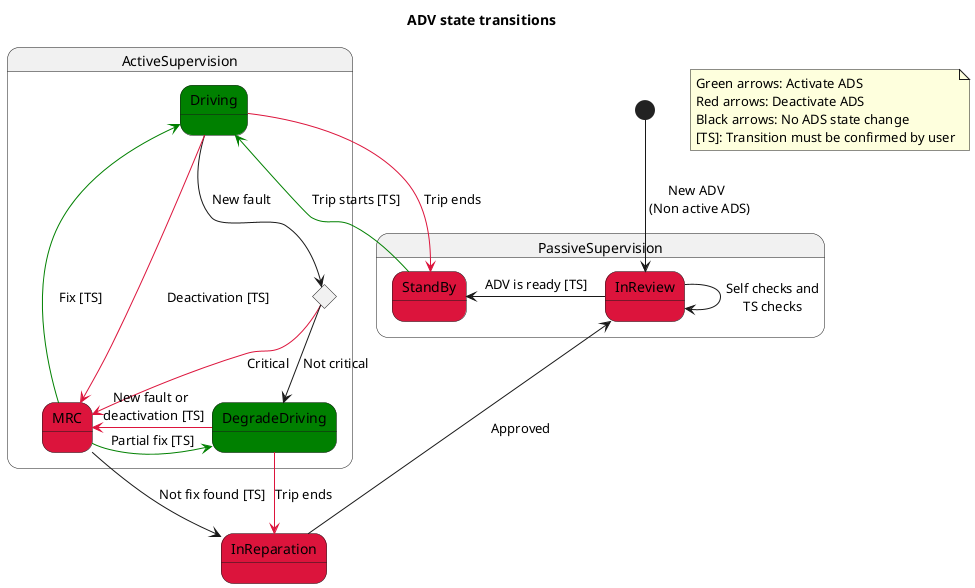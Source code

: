 @startuml
!$ACTIVE_COLOR= "#Green"
!$NOT_ACTIVE_COLOR= "#Crimson"
title ADV state transitions
skinparam ConditionEndStyle hline

' States
state InReparation $NOT_ACTIVE_COLOR

state PassiveSupervision {
    state InPreparation as "InReview" $NOT_ACTIVE_COLOR

    ' Car has no problems and is ready to be used
    state "StandBy" as Ready $NOT_ACTIVE_COLOR
}

state ActiveSupervision {
    ' Car is on an active trip, driving with normal conditions
    state "Driving" as Driving $ACTIVE_COLOR

    ' Car is on an active trip with problems that doesn't prevent DDT
    state DegradeDriving $ACTIVE_COLOR

    ' Decision state
    state IsCriticalFault <<choice>> 

    ' Car standing still, very attentive to external factors, waiting to resume trip once a TS approval
    state MRC $NOT_ACTIVE_COLOR
}


' Transitions
[*] --> InPreparation : New ADV \n (Non active ADS)
InPreparation -> Ready : ADV is ready [TS]
InPreparation -> InPreparation: Self checks and\nTS checks
Ready -[$ACTIVE_COLOR]> Driving : Trip starts [TS]
Driving -[$NOT_ACTIVE_COLOR]-> Ready : Trip ends
Driving --> IsCriticalFault : New fault
Driving -[$NOT_ACTIVE_COLOR]-> MRC: Deactivation [TS]
IsCriticalFault -[$NOT_ACTIVE_COLOR]-> MRC : Critical
IsCriticalFault --> DegradeDriving : Not critical
DegradeDriving -[$NOT_ACTIVE_COLOR]-> InReparation : Trip ends
InReparation --> InPreparation : Approved
MRC -[$ACTIVE_COLOR]-> Driving : Fix [TS]
MRC -[$ACTIVE_COLOR]> DegradeDriving : Partial fix [TS]
MRC ----> InReparation : Not fix found [TS]
DegradeDriving -[$NOT_ACTIVE_COLOR]> MRC : New fault or \n deactivation [TS]
 
note "Green arrows: Activate ADS\/\nRed arrows: Deactivate ADS\/\nBlack arrows: No ADS state change \/\n[TS]: Transition must be confirmed by user" as N1
@enduml

